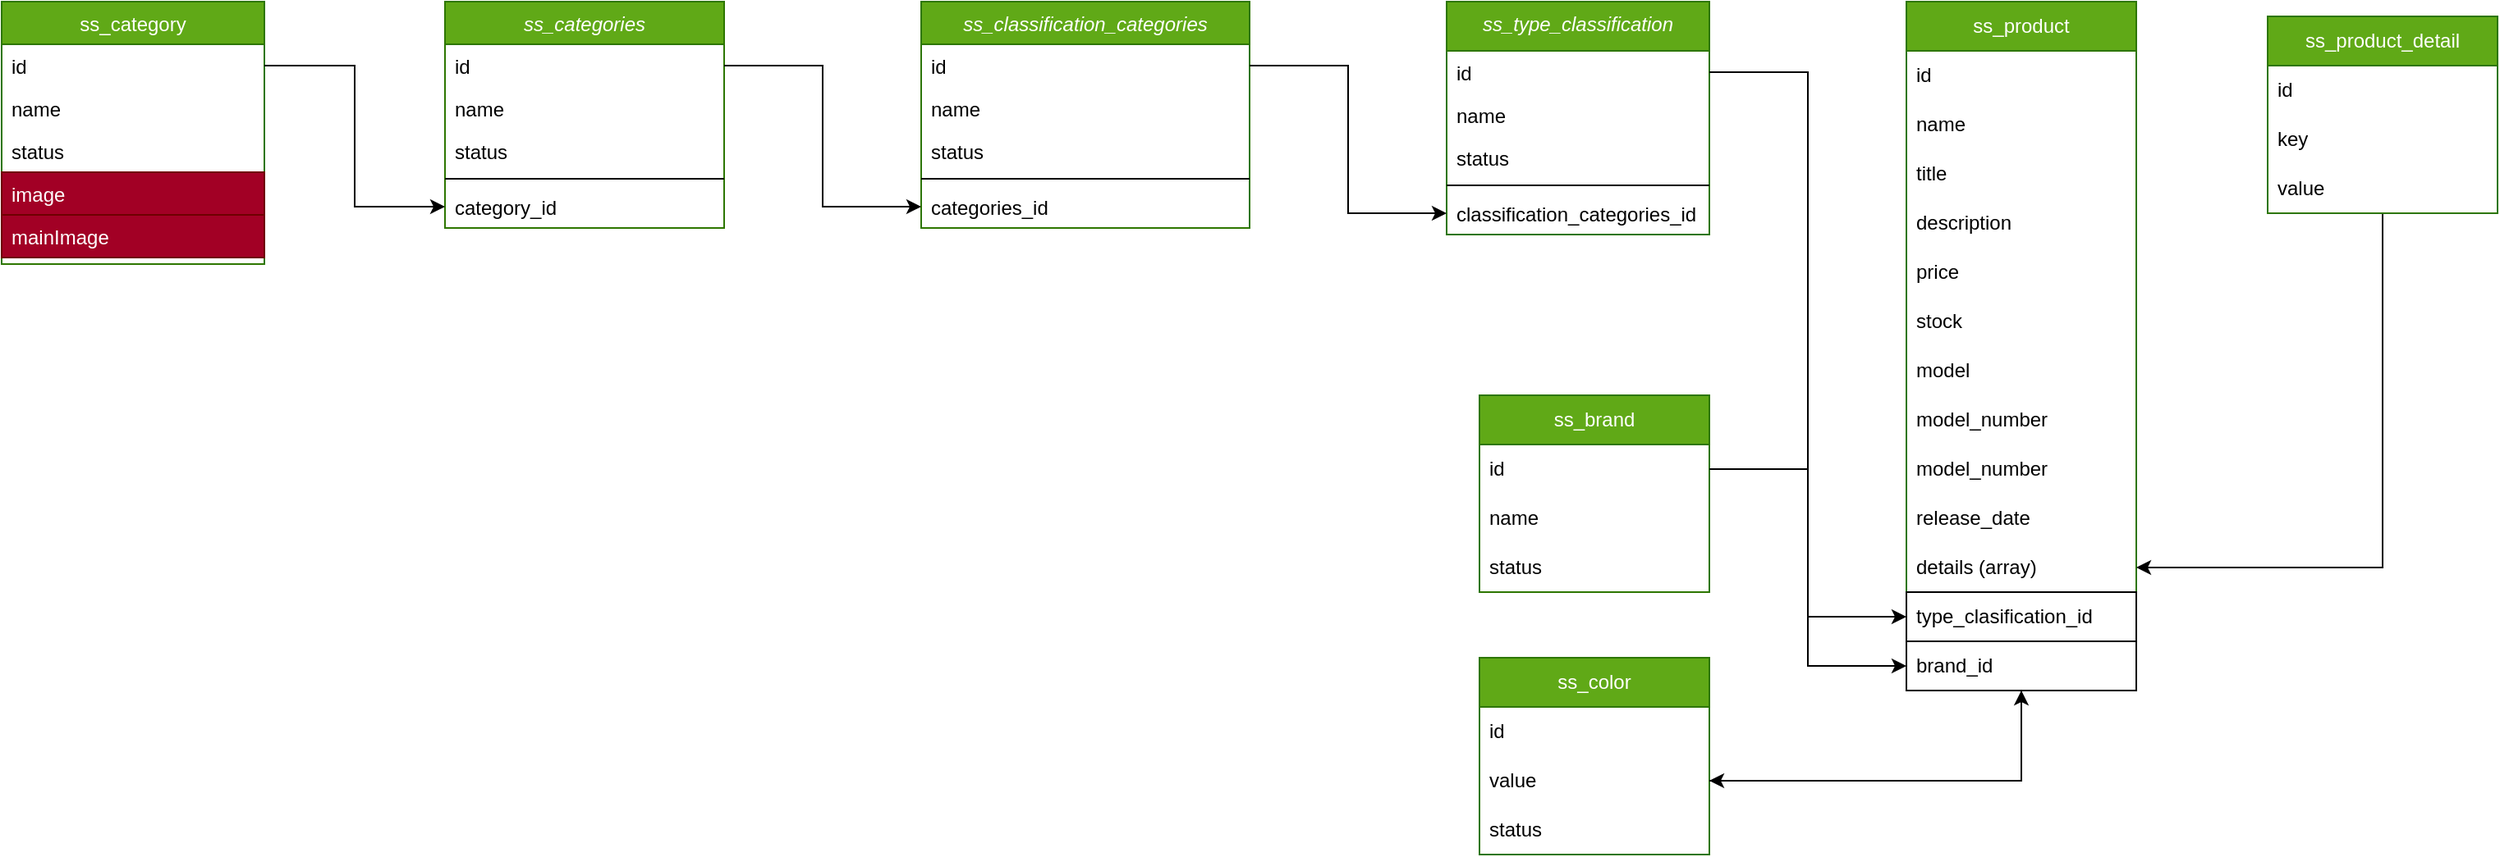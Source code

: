 <mxfile version="21.5.0" type="device">
  <diagram id="C5RBs43oDa-KdzZeNtuy" name="Page-1">
    <mxGraphModel dx="1036" dy="623" grid="1" gridSize="10" guides="1" tooltips="1" connect="1" arrows="1" fold="1" page="1" pageScale="1" pageWidth="827" pageHeight="1169" math="0" shadow="0">
      <root>
        <mxCell id="WIyWlLk6GJQsqaUBKTNV-0" />
        <mxCell id="WIyWlLk6GJQsqaUBKTNV-1" parent="WIyWlLk6GJQsqaUBKTNV-0" />
        <mxCell id="zkfFHV4jXpPFQw0GAbJ--0" value="ss_classification_categories" style="swimlane;fontStyle=2;align=center;verticalAlign=top;childLayout=stackLayout;horizontal=1;startSize=26;horizontalStack=0;resizeParent=1;resizeLast=0;collapsible=1;marginBottom=0;rounded=0;shadow=0;strokeWidth=1;movable=1;resizable=1;rotatable=1;deletable=1;editable=1;locked=0;connectable=1;fillColor=#60a917;fontColor=#ffffff;strokeColor=#2D7600;" parent="WIyWlLk6GJQsqaUBKTNV-1" vertex="1">
          <mxGeometry x="560" y="40" width="200" height="138" as="geometry">
            <mxRectangle x="230" y="140" width="160" height="26" as="alternateBounds" />
          </mxGeometry>
        </mxCell>
        <mxCell id="zkfFHV4jXpPFQw0GAbJ--1" value="id " style="text;align=left;verticalAlign=top;spacingLeft=4;spacingRight=4;overflow=hidden;rotatable=0;points=[[0,0.5],[1,0.5]];portConstraint=eastwest;" parent="zkfFHV4jXpPFQw0GAbJ--0" vertex="1">
          <mxGeometry y="26" width="200" height="26" as="geometry" />
        </mxCell>
        <mxCell id="zkfFHV4jXpPFQw0GAbJ--2" value="name " style="text;align=left;verticalAlign=top;spacingLeft=4;spacingRight=4;overflow=hidden;rotatable=0;points=[[0,0.5],[1,0.5]];portConstraint=eastwest;rounded=0;shadow=0;html=0;" parent="zkfFHV4jXpPFQw0GAbJ--0" vertex="1">
          <mxGeometry y="52" width="200" height="26" as="geometry" />
        </mxCell>
        <mxCell id="zkfFHV4jXpPFQw0GAbJ--3" value="status" style="text;align=left;verticalAlign=top;spacingLeft=4;spacingRight=4;overflow=hidden;rotatable=0;points=[[0,0.5],[1,0.5]];portConstraint=eastwest;rounded=0;shadow=0;html=0;" parent="zkfFHV4jXpPFQw0GAbJ--0" vertex="1">
          <mxGeometry y="78" width="200" height="26" as="geometry" />
        </mxCell>
        <mxCell id="zkfFHV4jXpPFQw0GAbJ--4" value="" style="line;html=1;strokeWidth=1;align=left;verticalAlign=middle;spacingTop=-1;spacingLeft=3;spacingRight=3;rotatable=0;labelPosition=right;points=[];portConstraint=eastwest;" parent="zkfFHV4jXpPFQw0GAbJ--0" vertex="1">
          <mxGeometry y="104" width="200" height="8" as="geometry" />
        </mxCell>
        <mxCell id="zkfFHV4jXpPFQw0GAbJ--5" value="categories_id" style="text;align=left;verticalAlign=top;spacingLeft=4;spacingRight=4;overflow=hidden;rotatable=0;points=[[0,0.5],[1,0.5]];portConstraint=eastwest;" parent="zkfFHV4jXpPFQw0GAbJ--0" vertex="1">
          <mxGeometry y="112" width="200" height="26" as="geometry" />
        </mxCell>
        <mxCell id="zkfFHV4jXpPFQw0GAbJ--6" value="ss_category" style="swimlane;fontStyle=0;align=center;verticalAlign=top;childLayout=stackLayout;horizontal=1;startSize=26;horizontalStack=0;resizeParent=1;resizeLast=0;collapsible=1;marginBottom=0;rounded=0;shadow=0;strokeWidth=1;movable=1;resizable=1;rotatable=1;deletable=1;editable=1;locked=0;connectable=1;fillColor=#60a917;fontColor=#ffffff;strokeColor=#2D7600;" parent="WIyWlLk6GJQsqaUBKTNV-1" vertex="1">
          <mxGeometry y="40" width="160" height="160" as="geometry">
            <mxRectangle x="40" y="100" width="160" height="26" as="alternateBounds" />
          </mxGeometry>
        </mxCell>
        <mxCell id="zkfFHV4jXpPFQw0GAbJ--7" value="id   " style="text;align=left;verticalAlign=top;spacingLeft=4;spacingRight=4;overflow=hidden;rotatable=0;points=[[0,0.5],[1,0.5]];portConstraint=eastwest;" parent="zkfFHV4jXpPFQw0GAbJ--6" vertex="1">
          <mxGeometry y="26" width="160" height="26" as="geometry" />
        </mxCell>
        <mxCell id="zkfFHV4jXpPFQw0GAbJ--8" value="name" style="text;align=left;verticalAlign=top;spacingLeft=4;spacingRight=4;overflow=hidden;rotatable=0;points=[[0,0.5],[1,0.5]];portConstraint=eastwest;rounded=0;shadow=0;html=0;" parent="zkfFHV4jXpPFQw0GAbJ--6" vertex="1">
          <mxGeometry y="52" width="160" height="26" as="geometry" />
        </mxCell>
        <mxCell id="GKBCnYw81WYLCcKwIGQ3-13" value="status" style="text;align=left;verticalAlign=top;spacingLeft=4;spacingRight=4;overflow=hidden;rotatable=0;points=[[0,0.5],[1,0.5]];portConstraint=eastwest;" parent="zkfFHV4jXpPFQw0GAbJ--6" vertex="1">
          <mxGeometry y="78" width="160" height="26" as="geometry" />
        </mxCell>
        <mxCell id="GKBCnYw81WYLCcKwIGQ3-12" value="image   " style="text;align=left;verticalAlign=top;spacingLeft=4;spacingRight=4;overflow=hidden;rotatable=0;points=[[0,0.5],[1,0.5]];portConstraint=eastwest;fillColor=#a20025;fontColor=#ffffff;strokeColor=#6F0000;" parent="zkfFHV4jXpPFQw0GAbJ--6" vertex="1">
          <mxGeometry y="104" width="160" height="26" as="geometry" />
        </mxCell>
        <mxCell id="GKBCnYw81WYLCcKwIGQ3-11" value="mainImage" style="text;align=left;verticalAlign=top;spacingLeft=4;spacingRight=4;overflow=hidden;rotatable=0;points=[[0,0.5],[1,0.5]];portConstraint=eastwest;fillColor=#a20025;fontColor=#ffffff;strokeColor=#6F0000;" parent="zkfFHV4jXpPFQw0GAbJ--6" vertex="1">
          <mxGeometry y="130" width="160" height="26" as="geometry" />
        </mxCell>
        <mxCell id="GKBCnYw81WYLCcKwIGQ3-21" value="ss_brand" style="swimlane;fontStyle=0;childLayout=stackLayout;horizontal=1;startSize=30;horizontalStack=0;resizeParent=1;resizeParentMax=0;resizeLast=0;collapsible=1;marginBottom=0;whiteSpace=wrap;html=1;movable=1;resizable=1;rotatable=1;deletable=1;editable=1;locked=0;connectable=1;fillColor=#60a917;fontColor=#ffffff;strokeColor=#2D7600;" parent="WIyWlLk6GJQsqaUBKTNV-1" vertex="1">
          <mxGeometry x="900" y="280" width="140" height="120" as="geometry" />
        </mxCell>
        <mxCell id="GKBCnYw81WYLCcKwIGQ3-22" value="id" style="text;strokeColor=none;fillColor=none;align=left;verticalAlign=middle;spacingLeft=4;spacingRight=4;overflow=hidden;points=[[0,0.5],[1,0.5]];portConstraint=eastwest;rotatable=0;whiteSpace=wrap;html=1;" parent="GKBCnYw81WYLCcKwIGQ3-21" vertex="1">
          <mxGeometry y="30" width="140" height="30" as="geometry" />
        </mxCell>
        <mxCell id="GKBCnYw81WYLCcKwIGQ3-23" value="name" style="text;strokeColor=none;fillColor=none;align=left;verticalAlign=middle;spacingLeft=4;spacingRight=4;overflow=hidden;points=[[0,0.5],[1,0.5]];portConstraint=eastwest;rotatable=0;whiteSpace=wrap;html=1;" parent="GKBCnYw81WYLCcKwIGQ3-21" vertex="1">
          <mxGeometry y="60" width="140" height="30" as="geometry" />
        </mxCell>
        <mxCell id="GKBCnYw81WYLCcKwIGQ3-24" value="status" style="text;strokeColor=none;fillColor=none;align=left;verticalAlign=middle;spacingLeft=4;spacingRight=4;overflow=hidden;points=[[0,0.5],[1,0.5]];portConstraint=eastwest;rotatable=0;whiteSpace=wrap;html=1;" parent="GKBCnYw81WYLCcKwIGQ3-21" vertex="1">
          <mxGeometry y="90" width="140" height="30" as="geometry" />
        </mxCell>
        <mxCell id="GKBCnYw81WYLCcKwIGQ3-27" value="ss_categories" style="swimlane;fontStyle=2;align=center;verticalAlign=top;childLayout=stackLayout;horizontal=1;startSize=26;horizontalStack=0;resizeParent=1;resizeLast=0;collapsible=1;marginBottom=0;rounded=0;shadow=0;strokeWidth=1;movable=1;resizable=1;rotatable=1;deletable=1;editable=1;locked=0;connectable=1;fillColor=#60a917;fontColor=#ffffff;strokeColor=#2D7600;" parent="WIyWlLk6GJQsqaUBKTNV-1" vertex="1">
          <mxGeometry x="270" y="40" width="170" height="138" as="geometry">
            <mxRectangle x="230" y="140" width="160" height="26" as="alternateBounds" />
          </mxGeometry>
        </mxCell>
        <mxCell id="GKBCnYw81WYLCcKwIGQ3-28" value="id " style="text;align=left;verticalAlign=top;spacingLeft=4;spacingRight=4;overflow=hidden;rotatable=0;points=[[0,0.5],[1,0.5]];portConstraint=eastwest;" parent="GKBCnYw81WYLCcKwIGQ3-27" vertex="1">
          <mxGeometry y="26" width="170" height="26" as="geometry" />
        </mxCell>
        <mxCell id="GKBCnYw81WYLCcKwIGQ3-29" value="name " style="text;align=left;verticalAlign=top;spacingLeft=4;spacingRight=4;overflow=hidden;rotatable=0;points=[[0,0.5],[1,0.5]];portConstraint=eastwest;rounded=0;shadow=0;html=0;" parent="GKBCnYw81WYLCcKwIGQ3-27" vertex="1">
          <mxGeometry y="52" width="170" height="26" as="geometry" />
        </mxCell>
        <mxCell id="GKBCnYw81WYLCcKwIGQ3-30" value="status" style="text;align=left;verticalAlign=top;spacingLeft=4;spacingRight=4;overflow=hidden;rotatable=0;points=[[0,0.5],[1,0.5]];portConstraint=eastwest;rounded=0;shadow=0;html=0;" parent="GKBCnYw81WYLCcKwIGQ3-27" vertex="1">
          <mxGeometry y="78" width="170" height="26" as="geometry" />
        </mxCell>
        <mxCell id="GKBCnYw81WYLCcKwIGQ3-31" value="" style="line;html=1;strokeWidth=1;align=left;verticalAlign=middle;spacingTop=-1;spacingLeft=3;spacingRight=3;rotatable=0;labelPosition=right;points=[];portConstraint=eastwest;" parent="GKBCnYw81WYLCcKwIGQ3-27" vertex="1">
          <mxGeometry y="104" width="170" height="8" as="geometry" />
        </mxCell>
        <mxCell id="GKBCnYw81WYLCcKwIGQ3-32" value="category_id" style="text;align=left;verticalAlign=top;spacingLeft=4;spacingRight=4;overflow=hidden;rotatable=0;points=[[0,0.5],[1,0.5]];portConstraint=eastwest;" parent="GKBCnYw81WYLCcKwIGQ3-27" vertex="1">
          <mxGeometry y="112" width="170" height="26" as="geometry" />
        </mxCell>
        <mxCell id="GKBCnYw81WYLCcKwIGQ3-34" value="ss_type_classification" style="swimlane;fontStyle=2;align=center;verticalAlign=top;childLayout=stackLayout;horizontal=1;startSize=30;horizontalStack=0;resizeParent=1;resizeLast=0;collapsible=1;marginBottom=0;rounded=0;shadow=0;strokeWidth=1;movable=1;resizable=1;rotatable=1;deletable=1;editable=1;locked=0;connectable=1;fillColor=#60a917;fontColor=#ffffff;strokeColor=#2D7600;" parent="WIyWlLk6GJQsqaUBKTNV-1" vertex="1">
          <mxGeometry x="880" y="40" width="160" height="142" as="geometry">
            <mxRectangle x="230" y="140" width="160" height="26" as="alternateBounds" />
          </mxGeometry>
        </mxCell>
        <mxCell id="GKBCnYw81WYLCcKwIGQ3-35" value="id " style="text;align=left;verticalAlign=top;spacingLeft=4;spacingRight=4;overflow=hidden;rotatable=0;points=[[0,0.5],[1,0.5]];portConstraint=eastwest;" parent="GKBCnYw81WYLCcKwIGQ3-34" vertex="1">
          <mxGeometry y="30" width="160" height="26" as="geometry" />
        </mxCell>
        <mxCell id="GKBCnYw81WYLCcKwIGQ3-36" value="name " style="text;align=left;verticalAlign=top;spacingLeft=4;spacingRight=4;overflow=hidden;rotatable=0;points=[[0,0.5],[1,0.5]];portConstraint=eastwest;rounded=0;shadow=0;html=0;" parent="GKBCnYw81WYLCcKwIGQ3-34" vertex="1">
          <mxGeometry y="56" width="160" height="26" as="geometry" />
        </mxCell>
        <mxCell id="GKBCnYw81WYLCcKwIGQ3-37" value="status" style="text;align=left;verticalAlign=top;spacingLeft=4;spacingRight=4;overflow=hidden;rotatable=0;points=[[0,0.5],[1,0.5]];portConstraint=eastwest;rounded=0;shadow=0;html=0;" parent="GKBCnYw81WYLCcKwIGQ3-34" vertex="1">
          <mxGeometry y="82" width="160" height="26" as="geometry" />
        </mxCell>
        <mxCell id="GKBCnYw81WYLCcKwIGQ3-38" value="" style="line;html=1;strokeWidth=1;align=left;verticalAlign=middle;spacingTop=-1;spacingLeft=3;spacingRight=3;rotatable=0;labelPosition=right;points=[];portConstraint=eastwest;" parent="GKBCnYw81WYLCcKwIGQ3-34" vertex="1">
          <mxGeometry y="108" width="160" height="8" as="geometry" />
        </mxCell>
        <mxCell id="GKBCnYw81WYLCcKwIGQ3-39" value="classification_categories_id" style="text;align=left;verticalAlign=top;spacingLeft=4;spacingRight=4;overflow=hidden;rotatable=0;points=[[0,0.5],[1,0.5]];portConstraint=eastwest;" parent="GKBCnYw81WYLCcKwIGQ3-34" vertex="1">
          <mxGeometry y="116" width="160" height="26" as="geometry" />
        </mxCell>
        <mxCell id="GKBCnYw81WYLCcKwIGQ3-44" value="ss_color" style="swimlane;fontStyle=0;childLayout=stackLayout;horizontal=1;startSize=30;horizontalStack=0;resizeParent=1;resizeParentMax=0;resizeLast=0;collapsible=1;marginBottom=0;whiteSpace=wrap;html=1;fillColor=#60a917;fontColor=#ffffff;strokeColor=#2D7600;" parent="WIyWlLk6GJQsqaUBKTNV-1" vertex="1">
          <mxGeometry x="900" y="440" width="140" height="120" as="geometry" />
        </mxCell>
        <mxCell id="GKBCnYw81WYLCcKwIGQ3-45" value="id" style="text;strokeColor=none;fillColor=none;align=left;verticalAlign=middle;spacingLeft=4;spacingRight=4;overflow=hidden;points=[[0,0.5],[1,0.5]];portConstraint=eastwest;rotatable=0;whiteSpace=wrap;html=1;" parent="GKBCnYw81WYLCcKwIGQ3-44" vertex="1">
          <mxGeometry y="30" width="140" height="30" as="geometry" />
        </mxCell>
        <mxCell id="GKBCnYw81WYLCcKwIGQ3-46" value="value" style="text;strokeColor=none;fillColor=none;align=left;verticalAlign=middle;spacingLeft=4;spacingRight=4;overflow=hidden;points=[[0,0.5],[1,0.5]];portConstraint=eastwest;rotatable=0;whiteSpace=wrap;html=1;" parent="GKBCnYw81WYLCcKwIGQ3-44" vertex="1">
          <mxGeometry y="60" width="140" height="30" as="geometry" />
        </mxCell>
        <mxCell id="GKBCnYw81WYLCcKwIGQ3-47" value="status" style="text;strokeColor=none;fillColor=none;align=left;verticalAlign=middle;spacingLeft=4;spacingRight=4;overflow=hidden;points=[[0,0.5],[1,0.5]];portConstraint=eastwest;rotatable=0;whiteSpace=wrap;html=1;" parent="GKBCnYw81WYLCcKwIGQ3-44" vertex="1">
          <mxGeometry y="90" width="140" height="30" as="geometry" />
        </mxCell>
        <mxCell id="GKBCnYw81WYLCcKwIGQ3-87" style="edgeStyle=orthogonalEdgeStyle;rounded=0;orthogonalLoop=1;jettySize=auto;html=1;entryX=1;entryY=0.5;entryDx=0;entryDy=0;" parent="WIyWlLk6GJQsqaUBKTNV-1" source="GKBCnYw81WYLCcKwIGQ3-48" target="GKBCnYw81WYLCcKwIGQ3-46" edge="1">
          <mxGeometry relative="1" as="geometry" />
        </mxCell>
        <mxCell id="GKBCnYw81WYLCcKwIGQ3-48" value="ss_product" style="swimlane;fontStyle=0;childLayout=stackLayout;horizontal=1;startSize=30;horizontalStack=0;resizeParent=1;resizeParentMax=0;resizeLast=0;collapsible=1;marginBottom=0;whiteSpace=wrap;html=1;fillColor=#60a917;fontColor=#ffffff;strokeColor=#2D7600;" parent="WIyWlLk6GJQsqaUBKTNV-1" vertex="1">
          <mxGeometry x="1160" y="40" width="140" height="420" as="geometry" />
        </mxCell>
        <mxCell id="GKBCnYw81WYLCcKwIGQ3-49" value="id" style="text;strokeColor=none;fillColor=none;align=left;verticalAlign=middle;spacingLeft=4;spacingRight=4;overflow=hidden;points=[[0,0.5],[1,0.5]];portConstraint=eastwest;rotatable=0;whiteSpace=wrap;html=1;" parent="GKBCnYw81WYLCcKwIGQ3-48" vertex="1">
          <mxGeometry y="30" width="140" height="30" as="geometry" />
        </mxCell>
        <mxCell id="GKBCnYw81WYLCcKwIGQ3-50" value="name" style="text;strokeColor=none;fillColor=none;align=left;verticalAlign=middle;spacingLeft=4;spacingRight=4;overflow=hidden;points=[[0,0.5],[1,0.5]];portConstraint=eastwest;rotatable=0;whiteSpace=wrap;html=1;" parent="GKBCnYw81WYLCcKwIGQ3-48" vertex="1">
          <mxGeometry y="60" width="140" height="30" as="geometry" />
        </mxCell>
        <mxCell id="GKBCnYw81WYLCcKwIGQ3-51" value="title" style="text;strokeColor=none;fillColor=none;align=left;verticalAlign=middle;spacingLeft=4;spacingRight=4;overflow=hidden;points=[[0,0.5],[1,0.5]];portConstraint=eastwest;rotatable=0;whiteSpace=wrap;html=1;" parent="GKBCnYw81WYLCcKwIGQ3-48" vertex="1">
          <mxGeometry y="90" width="140" height="30" as="geometry" />
        </mxCell>
        <mxCell id="GKBCnYw81WYLCcKwIGQ3-76" value="description" style="text;strokeColor=none;fillColor=none;align=left;verticalAlign=middle;spacingLeft=4;spacingRight=4;overflow=hidden;points=[[0,0.5],[1,0.5]];portConstraint=eastwest;rotatable=0;whiteSpace=wrap;html=1;" parent="GKBCnYw81WYLCcKwIGQ3-48" vertex="1">
          <mxGeometry y="120" width="140" height="30" as="geometry" />
        </mxCell>
        <mxCell id="GKBCnYw81WYLCcKwIGQ3-75" value="price" style="text;strokeColor=none;fillColor=none;align=left;verticalAlign=middle;spacingLeft=4;spacingRight=4;overflow=hidden;points=[[0,0.5],[1,0.5]];portConstraint=eastwest;rotatable=0;whiteSpace=wrap;html=1;" parent="GKBCnYw81WYLCcKwIGQ3-48" vertex="1">
          <mxGeometry y="150" width="140" height="30" as="geometry" />
        </mxCell>
        <mxCell id="GKBCnYw81WYLCcKwIGQ3-74" value="stock" style="text;strokeColor=none;fillColor=none;align=left;verticalAlign=middle;spacingLeft=4;spacingRight=4;overflow=hidden;points=[[0,0.5],[1,0.5]];portConstraint=eastwest;rotatable=0;whiteSpace=wrap;html=1;" parent="GKBCnYw81WYLCcKwIGQ3-48" vertex="1">
          <mxGeometry y="180" width="140" height="30" as="geometry" />
        </mxCell>
        <mxCell id="GKBCnYw81WYLCcKwIGQ3-73" value="model" style="text;strokeColor=none;fillColor=none;align=left;verticalAlign=middle;spacingLeft=4;spacingRight=4;overflow=hidden;points=[[0,0.5],[1,0.5]];portConstraint=eastwest;rotatable=0;whiteSpace=wrap;html=1;" parent="GKBCnYw81WYLCcKwIGQ3-48" vertex="1">
          <mxGeometry y="210" width="140" height="30" as="geometry" />
        </mxCell>
        <mxCell id="GKBCnYw81WYLCcKwIGQ3-78" value="model_number" style="text;strokeColor=none;fillColor=none;align=left;verticalAlign=middle;spacingLeft=4;spacingRight=4;overflow=hidden;points=[[0,0.5],[1,0.5]];portConstraint=eastwest;rotatable=0;whiteSpace=wrap;html=1;" parent="GKBCnYw81WYLCcKwIGQ3-48" vertex="1">
          <mxGeometry y="240" width="140" height="30" as="geometry" />
        </mxCell>
        <mxCell id="GKBCnYw81WYLCcKwIGQ3-80" value="model_number" style="text;strokeColor=none;fillColor=none;align=left;verticalAlign=middle;spacingLeft=4;spacingRight=4;overflow=hidden;points=[[0,0.5],[1,0.5]];portConstraint=eastwest;rotatable=0;whiteSpace=wrap;html=1;" parent="GKBCnYw81WYLCcKwIGQ3-48" vertex="1">
          <mxGeometry y="270" width="140" height="30" as="geometry" />
        </mxCell>
        <mxCell id="GKBCnYw81WYLCcKwIGQ3-77" value="release_date" style="text;strokeColor=none;fillColor=none;align=left;verticalAlign=middle;spacingLeft=4;spacingRight=4;overflow=hidden;points=[[0,0.5],[1,0.5]];portConstraint=eastwest;rotatable=0;whiteSpace=wrap;html=1;" parent="GKBCnYw81WYLCcKwIGQ3-48" vertex="1">
          <mxGeometry y="300" width="140" height="30" as="geometry" />
        </mxCell>
        <mxCell id="GKBCnYw81WYLCcKwIGQ3-79" value="details (array)" style="text;strokeColor=none;fillColor=none;align=left;verticalAlign=middle;spacingLeft=4;spacingRight=4;overflow=hidden;points=[[0,0.5],[1,0.5]];portConstraint=eastwest;rotatable=0;whiteSpace=wrap;html=1;" parent="GKBCnYw81WYLCcKwIGQ3-48" vertex="1">
          <mxGeometry y="330" width="140" height="30" as="geometry" />
        </mxCell>
        <mxCell id="GKBCnYw81WYLCcKwIGQ3-55" value="type_clasification_id" style="text;strokeColor=default;fillColor=default;align=left;verticalAlign=middle;spacingLeft=4;spacingRight=4;overflow=hidden;points=[[0,0.5],[1,0.5]];portConstraint=eastwest;rotatable=0;whiteSpace=wrap;html=1;" parent="GKBCnYw81WYLCcKwIGQ3-48" vertex="1">
          <mxGeometry y="360" width="140" height="30" as="geometry" />
        </mxCell>
        <mxCell id="GKBCnYw81WYLCcKwIGQ3-71" value="brand_id" style="text;strokeColor=default;fillColor=default;align=left;verticalAlign=middle;spacingLeft=4;spacingRight=4;overflow=hidden;points=[[0,0.5],[1,0.5]];portConstraint=eastwest;rotatable=0;whiteSpace=wrap;html=1;" parent="GKBCnYw81WYLCcKwIGQ3-48" vertex="1">
          <mxGeometry y="390" width="140" height="30" as="geometry" />
        </mxCell>
        <mxCell id="GKBCnYw81WYLCcKwIGQ3-61" style="edgeStyle=orthogonalEdgeStyle;rounded=0;orthogonalLoop=1;jettySize=auto;html=1;entryX=0;entryY=0.5;entryDx=0;entryDy=0;" parent="WIyWlLk6GJQsqaUBKTNV-1" source="GKBCnYw81WYLCcKwIGQ3-22" target="GKBCnYw81WYLCcKwIGQ3-71" edge="1">
          <mxGeometry relative="1" as="geometry" />
        </mxCell>
        <mxCell id="GKBCnYw81WYLCcKwIGQ3-66" style="edgeStyle=orthogonalEdgeStyle;rounded=0;orthogonalLoop=1;jettySize=auto;html=1;entryX=0;entryY=0.5;entryDx=0;entryDy=0;" parent="WIyWlLk6GJQsqaUBKTNV-1" source="zkfFHV4jXpPFQw0GAbJ--7" target="GKBCnYw81WYLCcKwIGQ3-32" edge="1">
          <mxGeometry relative="1" as="geometry" />
        </mxCell>
        <mxCell id="GKBCnYw81WYLCcKwIGQ3-67" style="edgeStyle=orthogonalEdgeStyle;rounded=0;orthogonalLoop=1;jettySize=auto;html=1;entryX=0;entryY=0.5;entryDx=0;entryDy=0;" parent="WIyWlLk6GJQsqaUBKTNV-1" source="GKBCnYw81WYLCcKwIGQ3-28" target="zkfFHV4jXpPFQw0GAbJ--5" edge="1">
          <mxGeometry relative="1" as="geometry" />
        </mxCell>
        <mxCell id="GKBCnYw81WYLCcKwIGQ3-68" style="edgeStyle=orthogonalEdgeStyle;rounded=0;orthogonalLoop=1;jettySize=auto;html=1;entryX=0;entryY=0.5;entryDx=0;entryDy=0;" parent="WIyWlLk6GJQsqaUBKTNV-1" source="zkfFHV4jXpPFQw0GAbJ--1" target="GKBCnYw81WYLCcKwIGQ3-39" edge="1">
          <mxGeometry relative="1" as="geometry" />
        </mxCell>
        <mxCell id="GKBCnYw81WYLCcKwIGQ3-72" style="edgeStyle=orthogonalEdgeStyle;rounded=0;orthogonalLoop=1;jettySize=auto;html=1;entryX=0;entryY=0.5;entryDx=0;entryDy=0;" parent="WIyWlLk6GJQsqaUBKTNV-1" source="GKBCnYw81WYLCcKwIGQ3-35" target="GKBCnYw81WYLCcKwIGQ3-55" edge="1">
          <mxGeometry relative="1" as="geometry" />
        </mxCell>
        <mxCell id="GKBCnYw81WYLCcKwIGQ3-85" style="edgeStyle=orthogonalEdgeStyle;rounded=0;orthogonalLoop=1;jettySize=auto;html=1;entryX=1;entryY=0.5;entryDx=0;entryDy=0;" parent="WIyWlLk6GJQsqaUBKTNV-1" source="GKBCnYw81WYLCcKwIGQ3-81" target="GKBCnYw81WYLCcKwIGQ3-79" edge="1">
          <mxGeometry relative="1" as="geometry" />
        </mxCell>
        <mxCell id="GKBCnYw81WYLCcKwIGQ3-81" value="ss_product_detail" style="swimlane;fontStyle=0;childLayout=stackLayout;horizontal=1;startSize=30;horizontalStack=0;resizeParent=1;resizeParentMax=0;resizeLast=0;collapsible=1;marginBottom=0;whiteSpace=wrap;html=1;fillColor=#60a917;fontColor=#ffffff;strokeColor=#2D7600;" parent="WIyWlLk6GJQsqaUBKTNV-1" vertex="1">
          <mxGeometry x="1380" y="49" width="140" height="120" as="geometry" />
        </mxCell>
        <mxCell id="GKBCnYw81WYLCcKwIGQ3-82" value="id" style="text;strokeColor=none;fillColor=none;align=left;verticalAlign=middle;spacingLeft=4;spacingRight=4;overflow=hidden;points=[[0,0.5],[1,0.5]];portConstraint=eastwest;rotatable=0;whiteSpace=wrap;html=1;" parent="GKBCnYw81WYLCcKwIGQ3-81" vertex="1">
          <mxGeometry y="30" width="140" height="30" as="geometry" />
        </mxCell>
        <mxCell id="GKBCnYw81WYLCcKwIGQ3-83" value="key" style="text;strokeColor=none;fillColor=none;align=left;verticalAlign=middle;spacingLeft=4;spacingRight=4;overflow=hidden;points=[[0,0.5],[1,0.5]];portConstraint=eastwest;rotatable=0;whiteSpace=wrap;html=1;" parent="GKBCnYw81WYLCcKwIGQ3-81" vertex="1">
          <mxGeometry y="60" width="140" height="30" as="geometry" />
        </mxCell>
        <mxCell id="GKBCnYw81WYLCcKwIGQ3-84" value="value" style="text;strokeColor=none;fillColor=none;align=left;verticalAlign=middle;spacingLeft=4;spacingRight=4;overflow=hidden;points=[[0,0.5],[1,0.5]];portConstraint=eastwest;rotatable=0;whiteSpace=wrap;html=1;" parent="GKBCnYw81WYLCcKwIGQ3-81" vertex="1">
          <mxGeometry y="90" width="140" height="30" as="geometry" />
        </mxCell>
        <mxCell id="GKBCnYw81WYLCcKwIGQ3-86" style="edgeStyle=orthogonalEdgeStyle;rounded=0;orthogonalLoop=1;jettySize=auto;html=1;entryX=0.5;entryY=1;entryDx=0;entryDy=0;" parent="WIyWlLk6GJQsqaUBKTNV-1" source="GKBCnYw81WYLCcKwIGQ3-46" target="GKBCnYw81WYLCcKwIGQ3-48" edge="1">
          <mxGeometry relative="1" as="geometry" />
        </mxCell>
      </root>
    </mxGraphModel>
  </diagram>
</mxfile>
